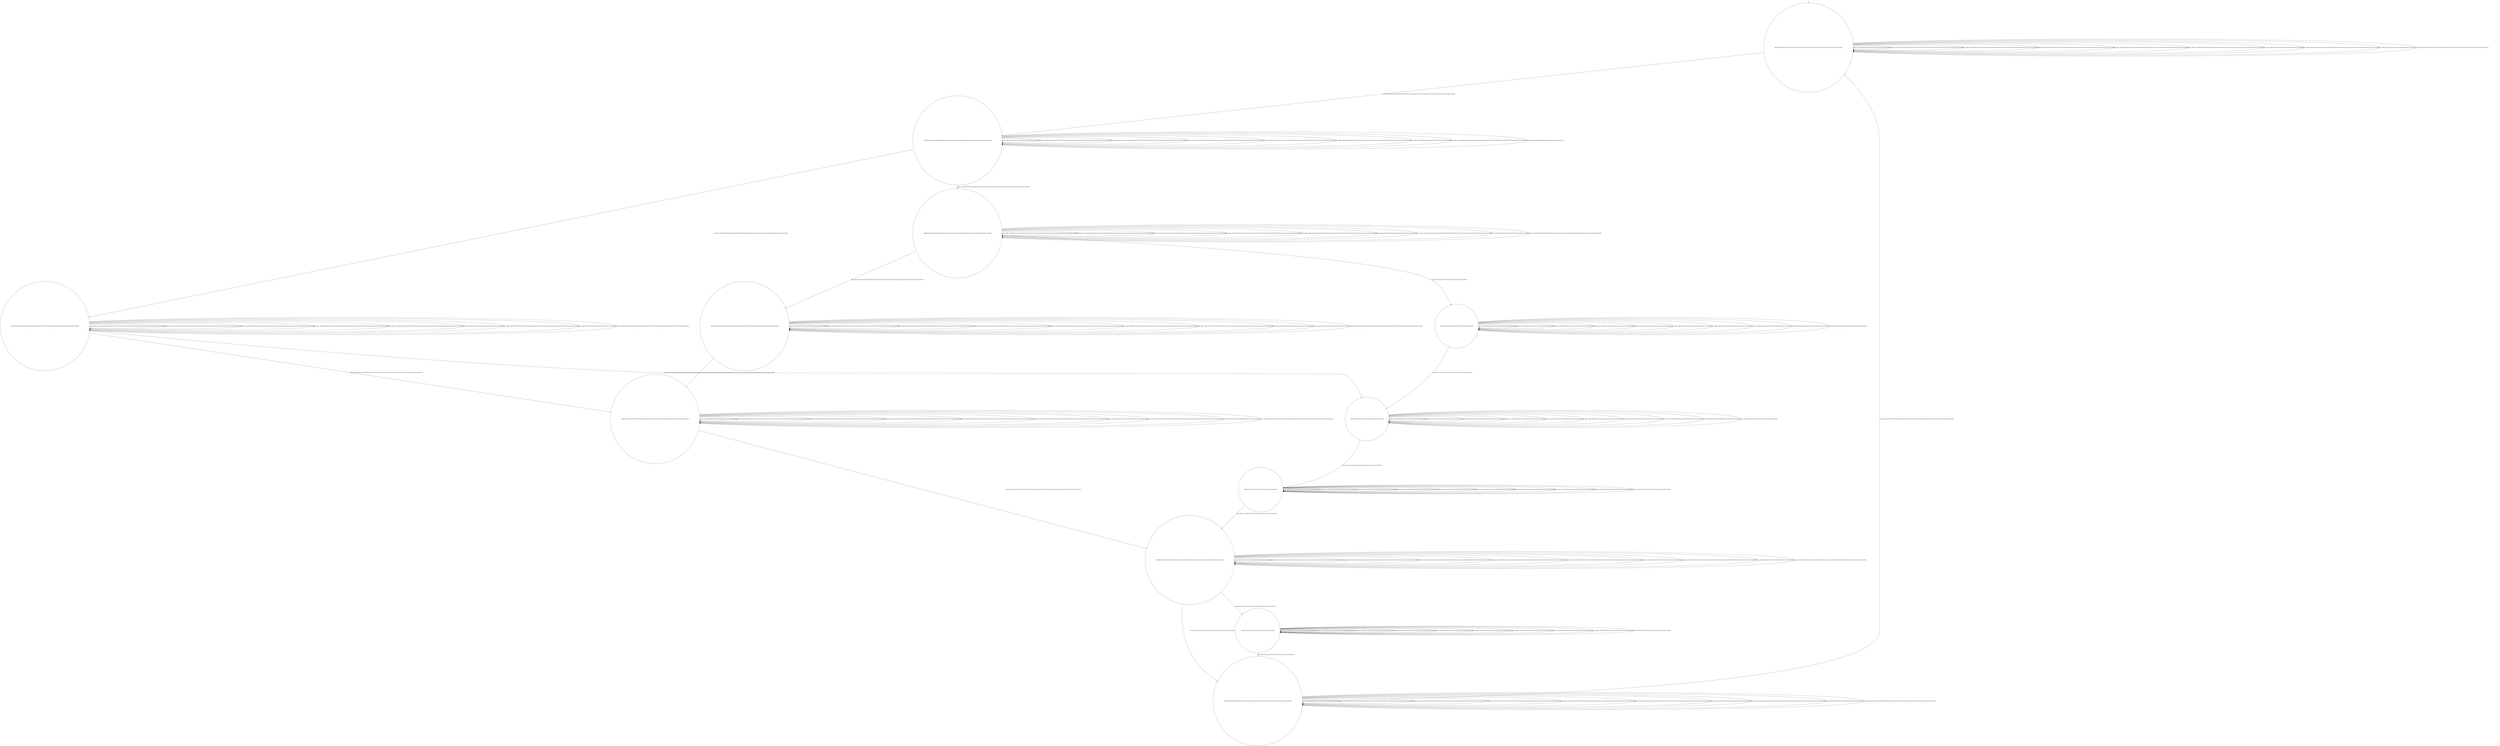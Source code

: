 digraph g {
	edge [lblstyle="above, sloped"];
	s0 [shape="circle" label="0@[((DOL and COF and not TEA and not TON and not CAP and not EUR) or (EUR and COF and CAP and TON and not DOL and not TEA))]"];
	s1 [shape="circle" label="1@[((EUR and COF and CAP and TON and not DOL and not TEA) or (DOL and COF and not TEA and not TON and not CAP and not EUR))]"];
	s2 [shape="circle" label="2@[((EUR and COF and CAP and TON and not DOL and not TEA) or (DOL and COF and not TEA and not TON and not CAP and not EUR))]"];
	s3 [shape="circle" label="3@[((EUR and COF and CAP and TON and not DOL and not TEA) or (DOL and COF and not TEA and not TON and not CAP and not EUR))]"];
	s4 [shape="circle" label="4@[((EUR and COF and CAP and TON and not DOL and not TEA) or (DOL and COF and not TEA and not TON and not CAP and not EUR))]"];
	s5 [shape="circle" label="5@[((EUR and COF and CAP and TON and not DOL and not TEA) or (DOL and COF and not TEA and not TON and not CAP and not EUR))]"];
	s6 [shape="circle" label="6@[((EUR and COF and CAP and TON and not DOL and not TEA) or (DOL and COF and not TEA and not TON and not CAP and not EUR))]"];
	s7 [shape="circle" label="7@[((EUR and COF and CAP and TON and not DOL and not TEA) or (DOL and COF and not TEA and not TON and not CAP and not EUR))]"];
	s8 [shape="circle" label="8@[((EUR and COF and CAP and TON and not DOL and not TEA))]"];
	s9 [shape="circle" label="9@[((EUR and COF and CAP and TON and not DOL and not TEA))]"];
	s10 [shape="circle" label="10@[((EUR and COF and CAP and TON and not DOL and not TEA))]"];
	s11 [shape="circle" label="11@[((EUR and COF and CAP and TON and not DOL and not TEA))]"];
	s0 -> s0 [label="cap / nok() [((EUR and COF and CAP and TON and not DOL and not TEA))]"];
	s0 -> s0 [label="coffee / nok() [((EUR and COF and CAP and TON and not DOL and not TEA) or (DOL and COF and not TEA and not TON and not CAP and not EUR))]"];
	s0 -> s0 [label="cup_taken / nok() [((EUR and COF and CAP and TON and not DOL and not TEA) or (DOL and COF and not TEA and not TON and not CAP and not EUR))]"];
	s0 -> s0 [label="display_done / nok() [((EUR and COF and CAP and TON and not DOL and not TEA) or (DOL and COF and not TEA and not TON and not CAP and not EUR))]"];
	s0 -> s1 [label="dollar / ok() [((EUR and COF and CAP and TON and not DOL and not TEA) or (DOL and COF and not TEA and not TON and not CAP and not EUR))]"];
	s0 -> s0 [label="no_sugar / nok() [((EUR and COF and CAP and TON and not DOL and not TEA) or (DOL and COF and not TEA and not TON and not CAP and not EUR))]"];
	s0 -> s0 [label="pour_coffee / nok() [((EUR and COF and CAP and TON and not DOL and not TEA) or (DOL and COF and not TEA and not TON and not CAP and not EUR))]"];
	s0 -> s0 [label="pour_milk / nok() [((EUR and COF and CAP and TON and not DOL and not TEA))]"];
	s0 -> s0 [label="pour_sugar / nok() [((EUR and COF and CAP and TON and not DOL and not TEA) or (DOL and COF and not TEA and not TON and not CAP and not EUR))]"];
	s0 -> s0 [label="ring / nok() [((EUR and COF and CAP and TON and not DOL and not TEA))]"];
	s0 -> s0 [label="sugar / nok() [((EUR and COF and CAP and TON and not DOL and not TEA) or (DOL and COF and not TEA and not TON and not CAP and not EUR))]"];
	s1 -> s1 [label="cap / nok() [((EUR and COF and CAP and TON and not DOL and not TEA))]"];
	s1 -> s1 [label="coffee / nok() [((EUR and COF and CAP and TON and not DOL and not TEA) or (DOL and COF and not TEA and not TON and not CAP and not EUR))]"];
	s1 -> s1 [label="cup_taken / nok() [((EUR and COF and CAP and TON and not DOL and not TEA) or (DOL and COF and not TEA and not TON and not CAP and not EUR))]"];
	s1 -> s1 [label="display_done / nok() [((EUR and COF and CAP and TON and not DOL and not TEA) or (DOL and COF and not TEA and not TON and not CAP and not EUR))]"];
	s1 -> s1 [label="dollar / nok() [((EUR and COF and CAP and TON and not DOL and not TEA) or (DOL and COF and not TEA and not TON and not CAP and not EUR))]"];
	s1 -> s2 [label="no_sugar / ok() [((EUR and COF and CAP and TON and not DOL and not TEA) or (DOL and COF and not TEA and not TON and not CAP and not EUR))]"];
	s1 -> s1 [label="pour_coffee / nok() [((EUR and COF and CAP and TON and not DOL and not TEA) or (DOL and COF and not TEA and not TON and not CAP and not EUR))]"];
	s1 -> s1 [label="pour_milk / nok() [((EUR and COF and CAP and TON and not DOL and not TEA))]"];
	s1 -> s1 [label="pour_sugar / nok() [((EUR and COF and CAP and TON and not DOL and not TEA) or (DOL and COF and not TEA and not TON and not CAP and not EUR))]"];
	s1 -> s1 [label="ring / nok() [((EUR and COF and CAP and TON and not DOL and not TEA))]"];
	s1 -> s3 [label="sugar / ok() [((EUR and COF and CAP and TON and not DOL and not TEA) or (DOL and COF and not TEA and not TON and not CAP and not EUR))]"];
	s2 -> s9 [label="cap / ok() [((EUR and COF and CAP and TON and not DOL and not TEA))]"];
	s2 -> s5 [label="coffee / ok() [((EUR and COF and CAP and TON and not DOL and not TEA) or (DOL and COF and not TEA and not TON and not CAP and not EUR))]"];
	s2 -> s2 [label="cup_taken / nok() [((EUR and COF and CAP and TON and not DOL and not TEA) or (DOL and COF and not TEA and not TON and not CAP and not EUR))]"];
	s2 -> s2 [label="display_done / nok() [((EUR and COF and CAP and TON and not DOL and not TEA) or (DOL and COF and not TEA and not TON and not CAP and not EUR))]"];
	s2 -> s2 [label="dollar / nok() [((EUR and COF and CAP and TON and not DOL and not TEA) or (DOL and COF and not TEA and not TON and not CAP and not EUR))]"];
	s2 -> s2 [label="no_sugar / nok() [((EUR and COF and CAP and TON and not DOL and not TEA) or (DOL and COF and not TEA and not TON and not CAP and not EUR))]"];
	s2 -> s2 [label="pour_coffee / nok() [((EUR and COF and CAP and TON and not DOL and not TEA) or (DOL and COF and not TEA and not TON and not CAP and not EUR))]"];
	s2 -> s2 [label="pour_milk / nok() [((EUR and COF and CAP and TON and not DOL and not TEA))]"];
	s2 -> s2 [label="pour_sugar / nok() [((EUR and COF and CAP and TON and not DOL and not TEA) or (DOL and COF and not TEA and not TON and not CAP and not EUR))]"];
	s2 -> s2 [label="ring / nok() [((EUR and COF and CAP and TON and not DOL and not TEA))]"];
	s2 -> s2 [label="sugar / void() [((EUR and COF and CAP and TON and not DOL and not TEA) or (DOL and COF and not TEA and not TON and not CAP and not EUR))]"];
	s3 -> s8 [label="cap / ok() [((EUR and COF and CAP and TON and not DOL and not TEA))]"];
	s3 -> s4 [label="coffee / ok() [((EUR and COF and CAP and TON and not DOL and not TEA) or (DOL and COF and not TEA and not TON and not CAP and not EUR))]"];
	s3 -> s3 [label="cup_taken / nok() [((EUR and COF and CAP and TON and not DOL and not TEA) or (DOL and COF and not TEA and not TON and not CAP and not EUR))]"];
	s3 -> s3 [label="display_done / nok() [((EUR and COF and CAP and TON and not DOL and not TEA) or (DOL and COF and not TEA and not TON and not CAP and not EUR))]"];
	s3 -> s3 [label="dollar / nok() [((EUR and COF and CAP and TON and not DOL and not TEA) or (DOL and COF and not TEA and not TON and not CAP and not EUR))]"];
	s3 -> s3 [label="no_sugar / void() [((EUR and COF and CAP and TON and not DOL and not TEA) or (DOL and COF and not TEA and not TON and not CAP and not EUR))]"];
	s3 -> s3 [label="pour_coffee / nok() [((EUR and COF and CAP and TON and not DOL and not TEA) or (DOL and COF and not TEA and not TON and not CAP and not EUR))]"];
	s3 -> s3 [label="pour_milk / nok() [((EUR and COF and CAP and TON and not DOL and not TEA))]"];
	s3 -> s3 [label="pour_sugar / nok() [((EUR and COF and CAP and TON and not DOL and not TEA) or (DOL and COF and not TEA and not TON and not CAP and not EUR))]"];
	s3 -> s3 [label="ring / nok() [((EUR and COF and CAP and TON and not DOL and not TEA))]"];
	s3 -> s3 [label="sugar / nok() [((EUR and COF and CAP and TON and not DOL and not TEA) or (DOL and COF and not TEA and not TON and not CAP and not EUR))]"];
	s4 -> s4 [label="cap / void() [((EUR and COF and CAP and TON and not DOL and not TEA))]"];
	s4 -> s4 [label="coffee / nok() [((EUR and COF and CAP and TON and not DOL and not TEA) or (DOL and COF and not TEA and not TON and not CAP and not EUR))]"];
	s4 -> s4 [label="cup_taken / nok() [((EUR and COF and CAP and TON and not DOL and not TEA) or (DOL and COF and not TEA and not TON and not CAP and not EUR))]"];
	s4 -> s4 [label="display_done / nok() [((EUR and COF and CAP and TON and not DOL and not TEA) or (DOL and COF and not TEA and not TON and not CAP and not EUR))]"];
	s4 -> s4 [label="dollar / nok() [((EUR and COF and CAP and TON and not DOL and not TEA) or (DOL and COF and not TEA and not TON and not CAP and not EUR))]"];
	s4 -> s4 [label="no_sugar / nok() [((EUR and COF and CAP and TON and not DOL and not TEA) or (DOL and COF and not TEA and not TON and not CAP and not EUR))]"];
	s4 -> s4 [label="pour_coffee / nok() [((EUR and COF and CAP and TON and not DOL and not TEA) or (DOL and COF and not TEA and not TON and not CAP and not EUR))]"];
	s4 -> s4 [label="pour_milk / nok() [((EUR and COF and CAP and TON and not DOL and not TEA))]"];
	s4 -> s5 [label="pour_sugar / ok() [((EUR and COF and CAP and TON and not DOL and not TEA) or (DOL and COF and not TEA and not TON and not CAP and not EUR))]"];
	s4 -> s4 [label="ring / nok() [((EUR and COF and CAP and TON and not DOL and not TEA))]"];
	s4 -> s4 [label="sugar / nok() [((EUR and COF and CAP and TON and not DOL and not TEA) or (DOL and COF and not TEA and not TON and not CAP and not EUR))]"];
	s5 -> s5 [label="cap / void() [((EUR and COF and CAP and TON and not DOL and not TEA))]"];
	s5 -> s5 [label="coffee / nok() [((EUR and COF and CAP and TON and not DOL and not TEA) or (DOL and COF and not TEA and not TON and not CAP and not EUR))]"];
	s5 -> s5 [label="cup_taken / nok() [((EUR and COF and CAP and TON and not DOL and not TEA) or (DOL and COF and not TEA and not TON and not CAP and not EUR))]"];
	s5 -> s5 [label="display_done / nok() [((EUR and COF and CAP and TON and not DOL and not TEA) or (DOL and COF and not TEA and not TON and not CAP and not EUR))]"];
	s5 -> s5 [label="dollar / nok() [((EUR and COF and CAP and TON and not DOL and not TEA) or (DOL and COF and not TEA and not TON and not CAP and not EUR))]"];
	s5 -> s5 [label="no_sugar / nok() [((EUR and COF and CAP and TON and not DOL and not TEA) or (DOL and COF and not TEA and not TON and not CAP and not EUR))]"];
	s5 -> s6 [label="pour_coffee / ok() [((EUR and COF and CAP and TON and not DOL and not TEA) or (DOL and COF and not TEA and not TON and not CAP and not EUR))]"];
	s5 -> s5 [label="pour_milk / nok() [((EUR and COF and CAP and TON and not DOL and not TEA))]"];
	s5 -> s5 [label="pour_sugar / nok() [((EUR and COF and CAP and TON and not DOL and not TEA) or (DOL and COF and not TEA and not TON and not CAP and not EUR))]"];
	s5 -> s5 [label="ring / nok() [((EUR and COF and CAP and TON and not DOL and not TEA))]"];
	s5 -> s5 [label="sugar / nok() [((EUR and COF and CAP and TON and not DOL and not TEA) or (DOL and COF and not TEA and not TON and not CAP and not EUR))]"];
	s6 -> s6 [label="cap / nok() [((EUR and COF and CAP and TON and not DOL and not TEA))]"];
	s6 -> s6 [label="coffee / nok() [((EUR and COF and CAP and TON and not DOL and not TEA) or (DOL and COF and not TEA and not TON and not CAP and not EUR))]"];
	s6 -> s6 [label="cup_taken / nok() [((EUR and COF and CAP and TON and not DOL and not TEA) or (DOL and COF and not TEA and not TON and not CAP and not EUR))]"];
	s6 -> s11 [label="display_done / ok() [((EUR and COF and CAP and TON and not DOL and not TEA))]"];
	s6 -> s7 [label="display_done / ok() [((DOL and COF and not TEA and not TON and not CAP and not EUR))]"];
	s6 -> s6 [label="dollar / nok() [((EUR and COF and CAP and TON and not DOL and not TEA) or (DOL and COF and not TEA and not TON and not CAP and not EUR))]"];
	s6 -> s6 [label="no_sugar / nok() [((EUR and COF and CAP and TON and not DOL and not TEA) or (DOL and COF and not TEA and not TON and not CAP and not EUR))]"];
	s6 -> s6 [label="pour_coffee / nok() [((EUR and COF and CAP and TON and not DOL and not TEA) or (DOL and COF and not TEA and not TON and not CAP and not EUR))]"];
	s6 -> s6 [label="pour_milk / nok() [((EUR and COF and CAP and TON and not DOL and not TEA))]"];
	s6 -> s6 [label="pour_sugar / nok() [((EUR and COF and CAP and TON and not DOL and not TEA) or (DOL and COF and not TEA and not TON and not CAP and not EUR))]"];
	s6 -> s6 [label="ring / nok() [((EUR and COF and CAP and TON and not DOL and not TEA))]"];
	s6 -> s6 [label="sugar / nok() [((EUR and COF and CAP and TON and not DOL and not TEA) or (DOL and COF and not TEA and not TON and not CAP and not EUR))]"];
	s7 -> s7 [label="cap / nok() [((EUR and COF and CAP and TON and not DOL and not TEA))]"];
	s7 -> s7 [label="coffee / nok() [((EUR and COF and CAP and TON and not DOL and not TEA) or (DOL and COF and not TEA and not TON and not CAP and not EUR))]"];
	s7 -> s0 [label="cup_taken / ok() [((EUR and COF and CAP and TON and not DOL and not TEA) or (DOL and COF and not TEA and not TON and not CAP and not EUR))]"];
	s7 -> s7 [label="display_done / nok() [((EUR and COF and CAP and TON and not DOL and not TEA) or (DOL and COF and not TEA and not TON and not CAP and not EUR))]"];
	s7 -> s7 [label="dollar / nok() [((EUR and COF and CAP and TON and not DOL and not TEA) or (DOL and COF and not TEA and not TON and not CAP and not EUR))]"];
	s7 -> s7 [label="no_sugar / nok() [((EUR and COF and CAP and TON and not DOL and not TEA) or (DOL and COF and not TEA and not TON and not CAP and not EUR))]"];
	s7 -> s7 [label="pour_coffee / nok() [((EUR and COF and CAP and TON and not DOL and not TEA) or (DOL and COF and not TEA and not TON and not CAP and not EUR))]"];
	s7 -> s7 [label="pour_milk / nok() [((EUR and COF and CAP and TON and not DOL and not TEA))]"];
	s7 -> s7 [label="pour_sugar / nok() [((EUR and COF and CAP and TON and not DOL and not TEA) or (DOL and COF and not TEA and not TON and not CAP and not EUR))]"];
	s7 -> s7 [label="ring / nok() [((EUR and COF and CAP and TON and not DOL and not TEA))]"];
	s7 -> s7 [label="sugar / nok() [((EUR and COF and CAP and TON and not DOL and not TEA) or (DOL and COF and not TEA and not TON and not CAP and not EUR))]"];
	s8 -> s8 [label="cap / nok() [((EUR and COF and CAP and TON and not DOL and not TEA))]"];
	s8 -> s8 [label="coffee / void() [((EUR and COF and CAP and TON and not DOL and not TEA))]"];
	s8 -> s8 [label="cup_taken / nok() [((EUR and COF and CAP and TON and not DOL and not TEA))]"];
	s8 -> s8 [label="display_done / nok() [((EUR and COF and CAP and TON and not DOL and not TEA))]"];
	s8 -> s8 [label="dollar / nok() [((EUR and COF and CAP and TON and not DOL and not TEA))]"];
	s8 -> s8 [label="no_sugar / nok() [((EUR and COF and CAP and TON and not DOL and not TEA))]"];
	s8 -> s8 [label="pour_coffee / nok() [((EUR and COF and CAP and TON and not DOL and not TEA))]"];
	s8 -> s8 [label="pour_milk / nok() [((EUR and COF and CAP and TON and not DOL and not TEA))]"];
	s8 -> s9 [label="pour_sugar / ok() [((EUR and COF and CAP and TON and not DOL and not TEA))]"];
	s8 -> s8 [label="ring / nok() [((EUR and COF and CAP and TON and not DOL and not TEA))]"];
	s8 -> s8 [label="sugar / nok() [((EUR and COF and CAP and TON and not DOL and not TEA))]"];
	s9 -> s9 [label="cap / nok() [((EUR and COF and CAP and TON and not DOL and not TEA))]"];
	s9 -> s9 [label="coffee / void() [((EUR and COF and CAP and TON and not DOL and not TEA))]"];
	s9 -> s9 [label="cup_taken / nok() [((EUR and COF and CAP and TON and not DOL and not TEA))]"];
	s9 -> s9 [label="display_done / nok() [((EUR and COF and CAP and TON and not DOL and not TEA))]"];
	s9 -> s9 [label="dollar / nok() [((EUR and COF and CAP and TON and not DOL and not TEA))]"];
	s9 -> s9 [label="no_sugar / nok() [((EUR and COF and CAP and TON and not DOL and not TEA))]"];
	s9 -> s9 [label="pour_coffee / nok() [((EUR and COF and CAP and TON and not DOL and not TEA))]"];
	s9 -> s10 [label="pour_milk / ok() [((EUR and COF and CAP and TON and not DOL and not TEA))]"];
	s9 -> s9 [label="pour_sugar / nok() [((EUR and COF and CAP and TON and not DOL and not TEA))]"];
	s9 -> s9 [label="ring / nok() [((EUR and COF and CAP and TON and not DOL and not TEA))]"];
	s9 -> s9 [label="sugar / nok() [((EUR and COF and CAP and TON and not DOL and not TEA))]"];
	s10 -> s10 [label="cap / nok() [((EUR and COF and CAP and TON and not DOL and not TEA))]"];
	s10 -> s10 [label="coffee / nok() [((EUR and COF and CAP and TON and not DOL and not TEA))]"];
	s10 -> s10 [label="cup_taken / nok() [((EUR and COF and CAP and TON and not DOL and not TEA))]"];
	s10 -> s10 [label="display_done / nok() [((EUR and COF and CAP and TON and not DOL and not TEA))]"];
	s10 -> s10 [label="dollar / nok() [((EUR and COF and CAP and TON and not DOL and not TEA))]"];
	s10 -> s10 [label="no_sugar / nok() [((EUR and COF and CAP and TON and not DOL and not TEA))]"];
	s10 -> s6 [label="pour_coffee / ok() [((EUR and COF and CAP and TON and not DOL and not TEA))]"];
	s10 -> s10 [label="pour_milk / nok() [((EUR and COF and CAP and TON and not DOL and not TEA))]"];
	s10 -> s10 [label="pour_sugar / nok() [((EUR and COF and CAP and TON and not DOL and not TEA))]"];
	s10 -> s10 [label="ring / nok() [((EUR and COF and CAP and TON and not DOL and not TEA))]"];
	s10 -> s10 [label="sugar / nok() [((EUR and COF and CAP and TON and not DOL and not TEA))]"];
	s11 -> s11 [label="cap / nok() [((EUR and COF and CAP and TON and not DOL and not TEA))]"];
	s11 -> s11 [label="coffee / nok() [((EUR and COF and CAP and TON and not DOL and not TEA))]"];
	s11 -> s11 [label="cup_taken / nok() [((EUR and COF and CAP and TON and not DOL and not TEA))]"];
	s11 -> s11 [label="display_done / nok() [((EUR and COF and CAP and TON and not DOL and not TEA))]"];
	s11 -> s11 [label="dollar / nok() [((EUR and COF and CAP and TON and not DOL and not TEA))]"];
	s11 -> s11 [label="no_sugar / nok() [((EUR and COF and CAP and TON and not DOL and not TEA))]"];
	s11 -> s11 [label="pour_coffee / nok() [((EUR and COF and CAP and TON and not DOL and not TEA))]"];
	s11 -> s11 [label="pour_milk / nok() [((EUR and COF and CAP and TON and not DOL and not TEA))]"];
	s11 -> s11 [label="pour_sugar / nok() [((EUR and COF and CAP and TON and not DOL and not TEA))]"];
	s11 -> s7 [label="ring / ok() [((EUR and COF and CAP and TON and not DOL and not TEA))]"];
	s11 -> s11 [label="sugar / nok() [((EUR and COF and CAP and TON and not DOL and not TEA))]"];
	__start0 [label="" shape="none" width="0" height="0"];
	__start0 -> s0;
}
